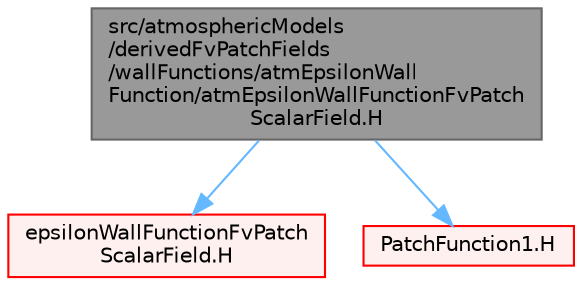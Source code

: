 digraph "src/atmosphericModels/derivedFvPatchFields/wallFunctions/atmEpsilonWallFunction/atmEpsilonWallFunctionFvPatchScalarField.H"
{
 // LATEX_PDF_SIZE
  bgcolor="transparent";
  edge [fontname=Helvetica,fontsize=10,labelfontname=Helvetica,labelfontsize=10];
  node [fontname=Helvetica,fontsize=10,shape=box,height=0.2,width=0.4];
  Node1 [id="Node000001",label="src/atmosphericModels\l/derivedFvPatchFields\l/wallFunctions/atmEpsilonWall\lFunction/atmEpsilonWallFunctionFvPatch\lScalarField.H",height=0.2,width=0.4,color="gray40", fillcolor="grey60", style="filled", fontcolor="black",tooltip=" "];
  Node1 -> Node2 [id="edge1_Node000001_Node000002",color="steelblue1",style="solid",tooltip=" "];
  Node2 [id="Node000002",label="epsilonWallFunctionFvPatch\lScalarField.H",height=0.2,width=0.4,color="red", fillcolor="#FFF0F0", style="filled",URL="$epsilonWallFunctionFvPatchScalarField_8H.html",tooltip=" "];
  Node1 -> Node269 [id="edge2_Node000001_Node000269",color="steelblue1",style="solid",tooltip=" "];
  Node269 [id="Node000269",label="PatchFunction1.H",height=0.2,width=0.4,color="red", fillcolor="#FFF0F0", style="filled",URL="$PatchFunction1_8H.html",tooltip=" "];
}

